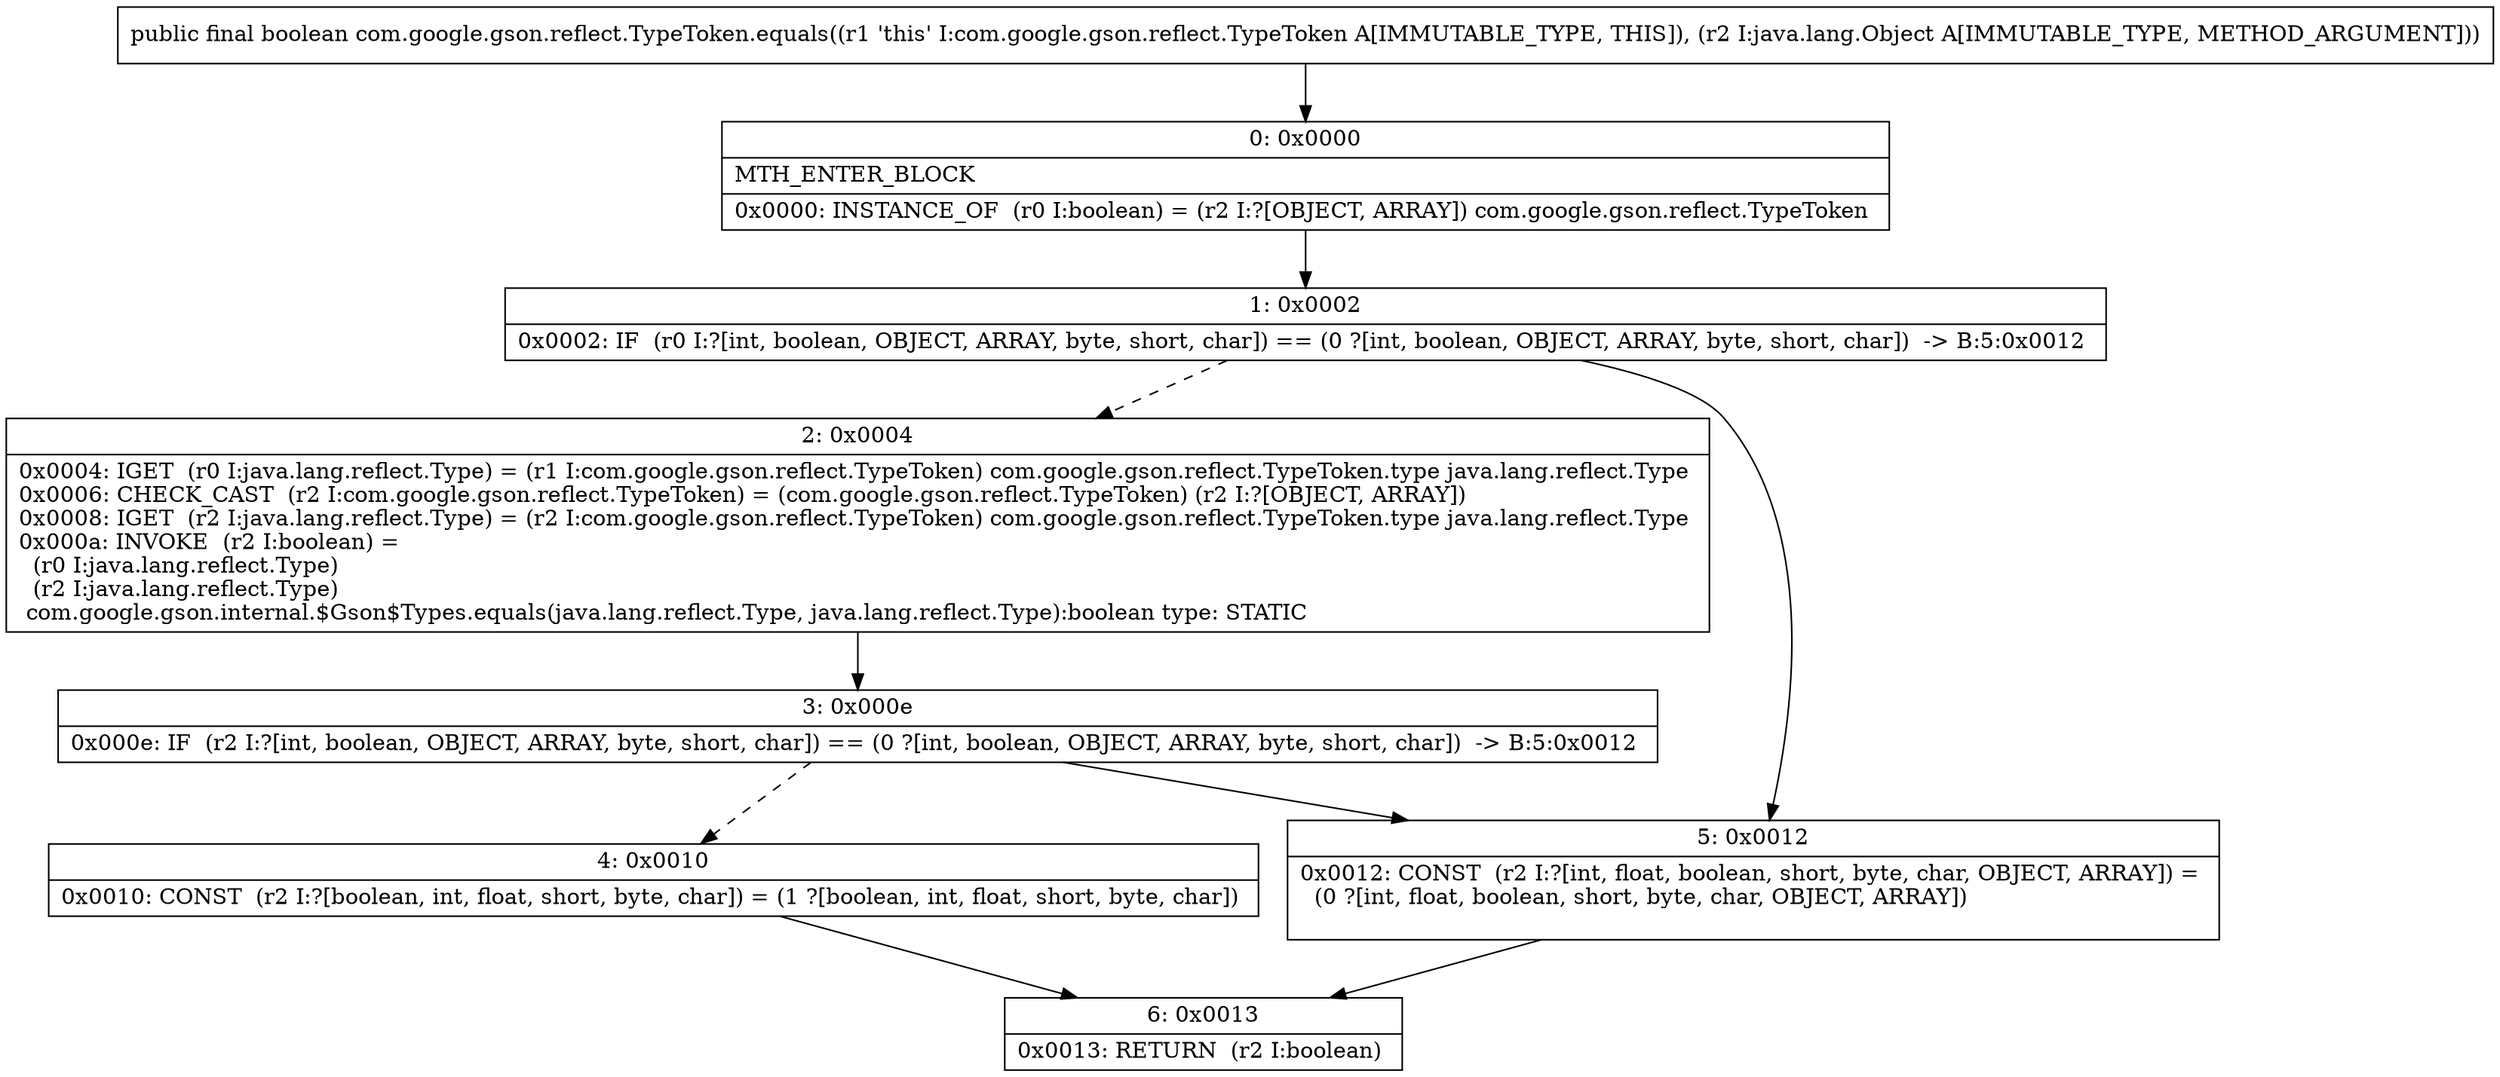 digraph "CFG forcom.google.gson.reflect.TypeToken.equals(Ljava\/lang\/Object;)Z" {
Node_0 [shape=record,label="{0\:\ 0x0000|MTH_ENTER_BLOCK\l|0x0000: INSTANCE_OF  (r0 I:boolean) = (r2 I:?[OBJECT, ARRAY]) com.google.gson.reflect.TypeToken \l}"];
Node_1 [shape=record,label="{1\:\ 0x0002|0x0002: IF  (r0 I:?[int, boolean, OBJECT, ARRAY, byte, short, char]) == (0 ?[int, boolean, OBJECT, ARRAY, byte, short, char])  \-\> B:5:0x0012 \l}"];
Node_2 [shape=record,label="{2\:\ 0x0004|0x0004: IGET  (r0 I:java.lang.reflect.Type) = (r1 I:com.google.gson.reflect.TypeToken) com.google.gson.reflect.TypeToken.type java.lang.reflect.Type \l0x0006: CHECK_CAST  (r2 I:com.google.gson.reflect.TypeToken) = (com.google.gson.reflect.TypeToken) (r2 I:?[OBJECT, ARRAY]) \l0x0008: IGET  (r2 I:java.lang.reflect.Type) = (r2 I:com.google.gson.reflect.TypeToken) com.google.gson.reflect.TypeToken.type java.lang.reflect.Type \l0x000a: INVOKE  (r2 I:boolean) = \l  (r0 I:java.lang.reflect.Type)\l  (r2 I:java.lang.reflect.Type)\l com.google.gson.internal.$Gson$Types.equals(java.lang.reflect.Type, java.lang.reflect.Type):boolean type: STATIC \l}"];
Node_3 [shape=record,label="{3\:\ 0x000e|0x000e: IF  (r2 I:?[int, boolean, OBJECT, ARRAY, byte, short, char]) == (0 ?[int, boolean, OBJECT, ARRAY, byte, short, char])  \-\> B:5:0x0012 \l}"];
Node_4 [shape=record,label="{4\:\ 0x0010|0x0010: CONST  (r2 I:?[boolean, int, float, short, byte, char]) = (1 ?[boolean, int, float, short, byte, char]) \l}"];
Node_5 [shape=record,label="{5\:\ 0x0012|0x0012: CONST  (r2 I:?[int, float, boolean, short, byte, char, OBJECT, ARRAY]) = \l  (0 ?[int, float, boolean, short, byte, char, OBJECT, ARRAY])\l \l}"];
Node_6 [shape=record,label="{6\:\ 0x0013|0x0013: RETURN  (r2 I:boolean) \l}"];
MethodNode[shape=record,label="{public final boolean com.google.gson.reflect.TypeToken.equals((r1 'this' I:com.google.gson.reflect.TypeToken A[IMMUTABLE_TYPE, THIS]), (r2 I:java.lang.Object A[IMMUTABLE_TYPE, METHOD_ARGUMENT])) }"];
MethodNode -> Node_0;
Node_0 -> Node_1;
Node_1 -> Node_2[style=dashed];
Node_1 -> Node_5;
Node_2 -> Node_3;
Node_3 -> Node_4[style=dashed];
Node_3 -> Node_5;
Node_4 -> Node_6;
Node_5 -> Node_6;
}

